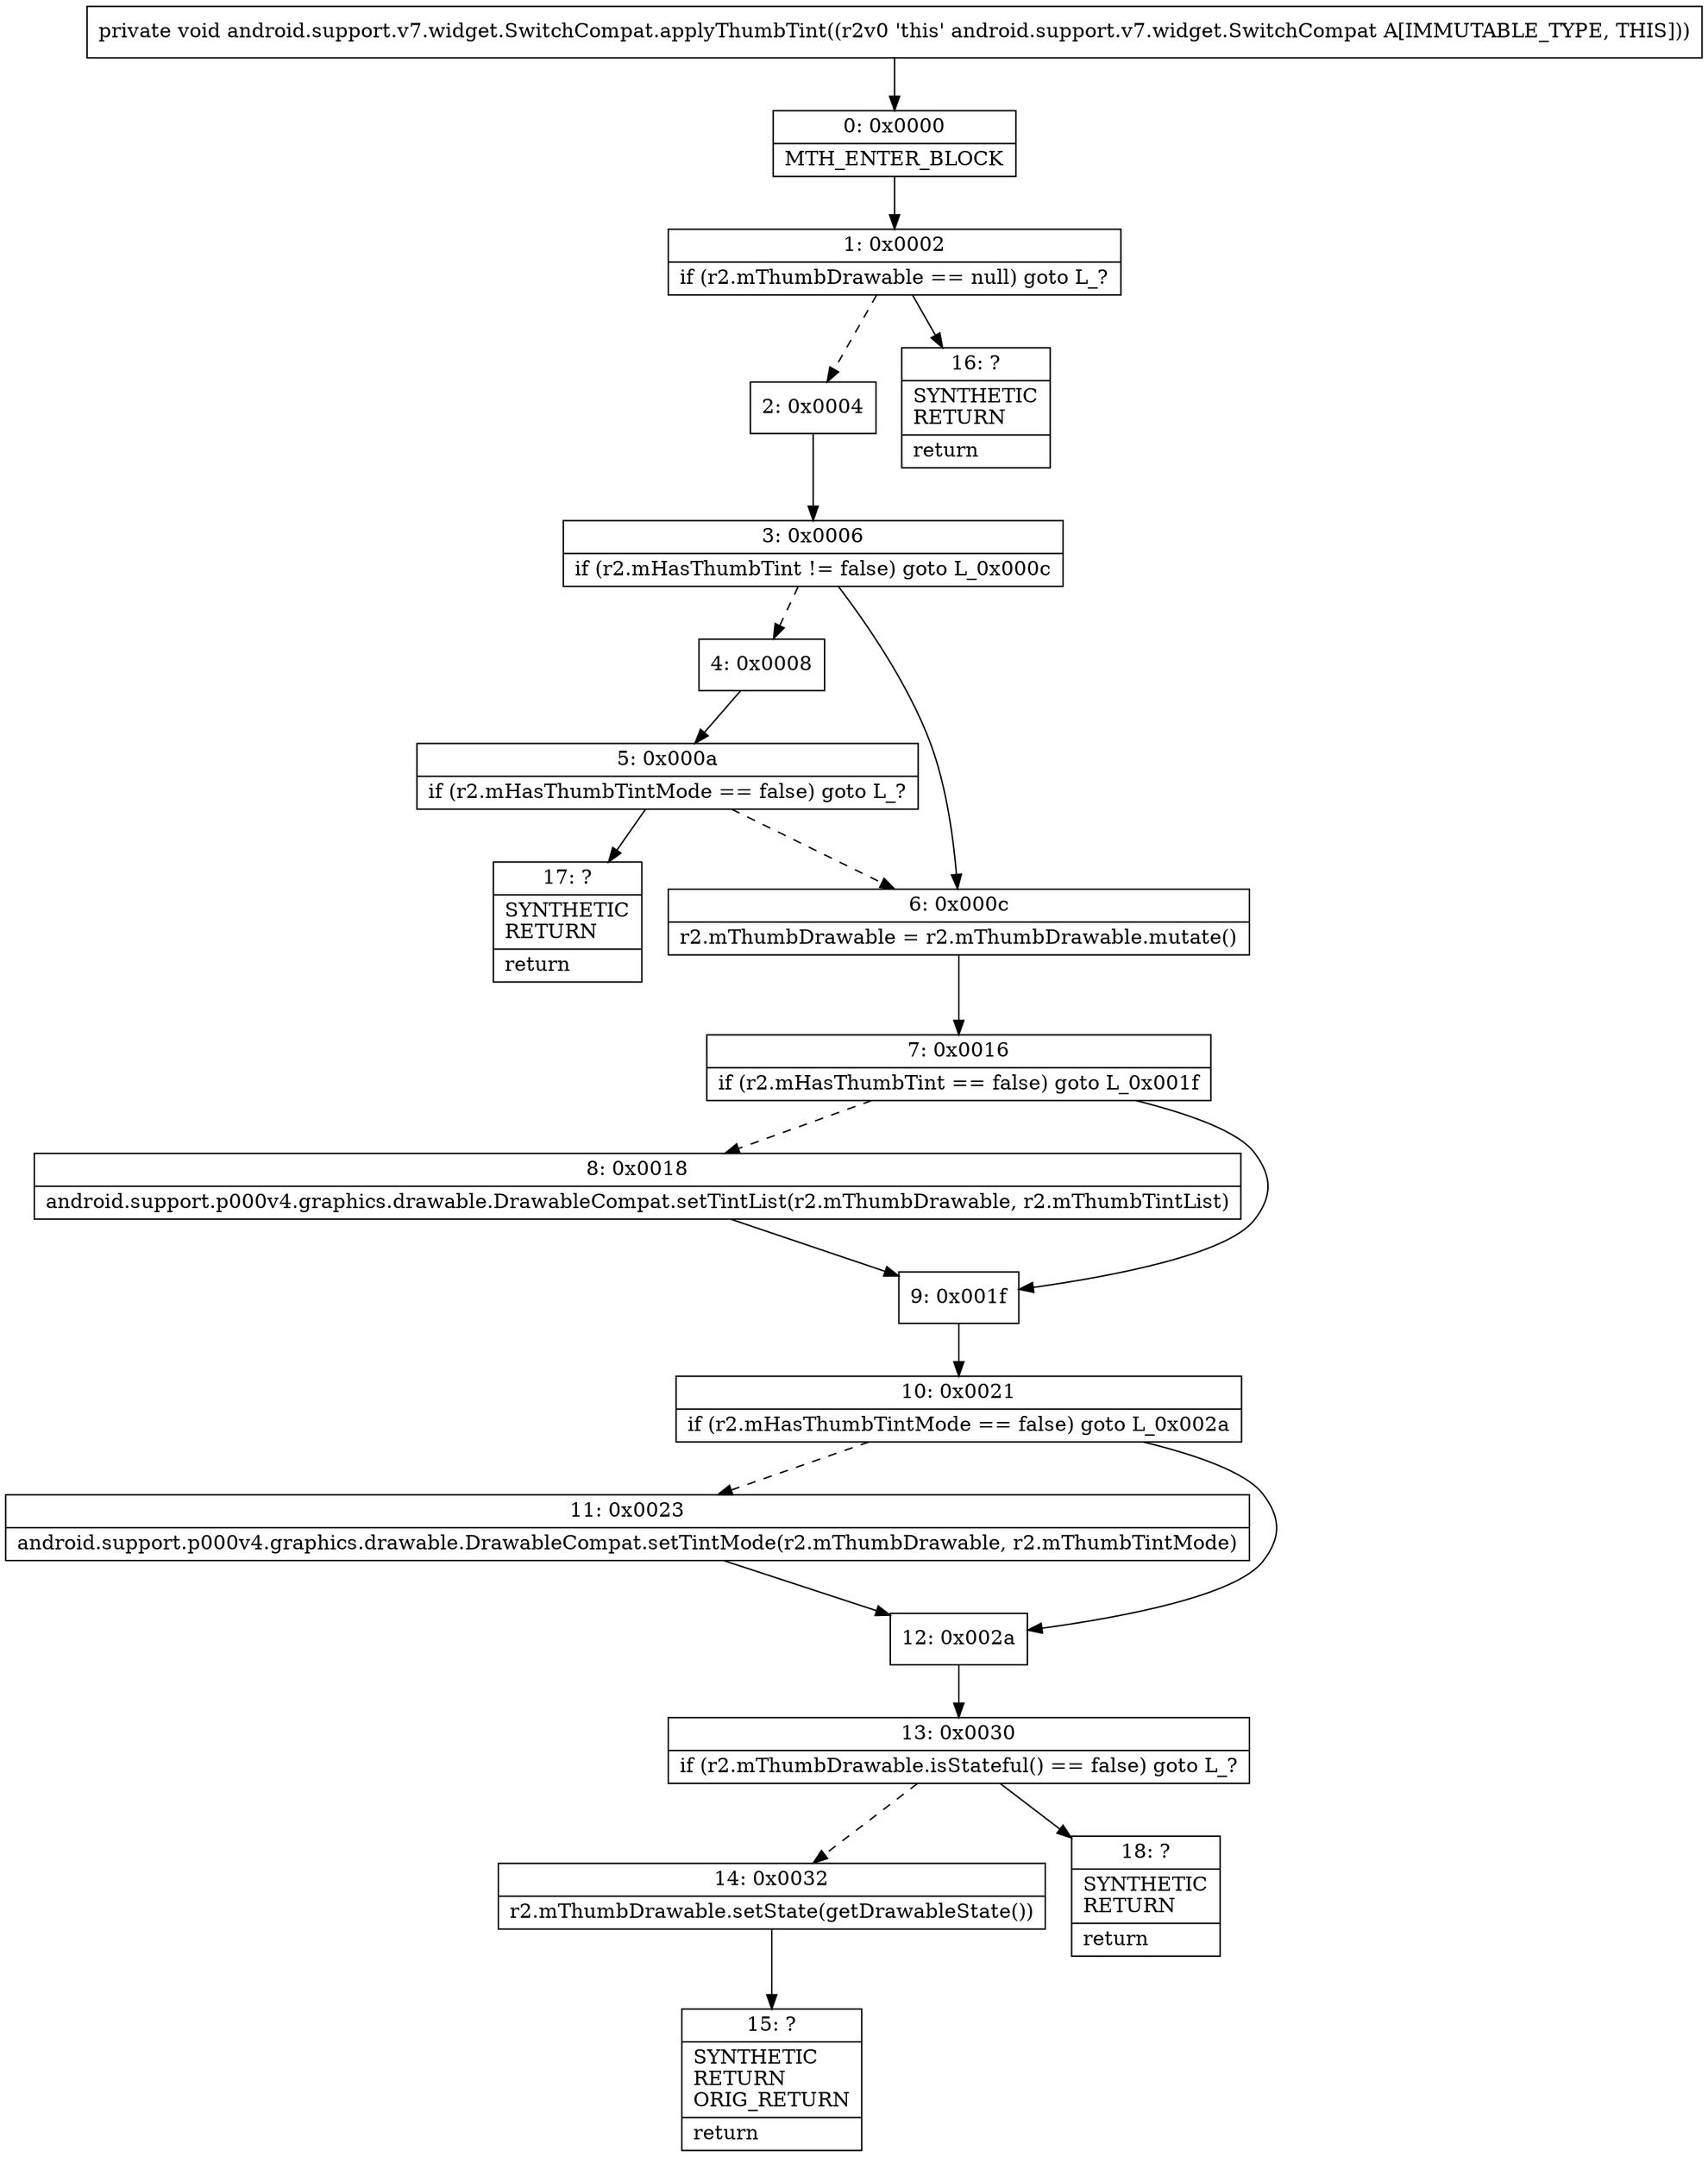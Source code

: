 digraph "CFG forandroid.support.v7.widget.SwitchCompat.applyThumbTint()V" {
Node_0 [shape=record,label="{0\:\ 0x0000|MTH_ENTER_BLOCK\l}"];
Node_1 [shape=record,label="{1\:\ 0x0002|if (r2.mThumbDrawable == null) goto L_?\l}"];
Node_2 [shape=record,label="{2\:\ 0x0004}"];
Node_3 [shape=record,label="{3\:\ 0x0006|if (r2.mHasThumbTint != false) goto L_0x000c\l}"];
Node_4 [shape=record,label="{4\:\ 0x0008}"];
Node_5 [shape=record,label="{5\:\ 0x000a|if (r2.mHasThumbTintMode == false) goto L_?\l}"];
Node_6 [shape=record,label="{6\:\ 0x000c|r2.mThumbDrawable = r2.mThumbDrawable.mutate()\l}"];
Node_7 [shape=record,label="{7\:\ 0x0016|if (r2.mHasThumbTint == false) goto L_0x001f\l}"];
Node_8 [shape=record,label="{8\:\ 0x0018|android.support.p000v4.graphics.drawable.DrawableCompat.setTintList(r2.mThumbDrawable, r2.mThumbTintList)\l}"];
Node_9 [shape=record,label="{9\:\ 0x001f}"];
Node_10 [shape=record,label="{10\:\ 0x0021|if (r2.mHasThumbTintMode == false) goto L_0x002a\l}"];
Node_11 [shape=record,label="{11\:\ 0x0023|android.support.p000v4.graphics.drawable.DrawableCompat.setTintMode(r2.mThumbDrawable, r2.mThumbTintMode)\l}"];
Node_12 [shape=record,label="{12\:\ 0x002a}"];
Node_13 [shape=record,label="{13\:\ 0x0030|if (r2.mThumbDrawable.isStateful() == false) goto L_?\l}"];
Node_14 [shape=record,label="{14\:\ 0x0032|r2.mThumbDrawable.setState(getDrawableState())\l}"];
Node_15 [shape=record,label="{15\:\ ?|SYNTHETIC\lRETURN\lORIG_RETURN\l|return\l}"];
Node_16 [shape=record,label="{16\:\ ?|SYNTHETIC\lRETURN\l|return\l}"];
Node_17 [shape=record,label="{17\:\ ?|SYNTHETIC\lRETURN\l|return\l}"];
Node_18 [shape=record,label="{18\:\ ?|SYNTHETIC\lRETURN\l|return\l}"];
MethodNode[shape=record,label="{private void android.support.v7.widget.SwitchCompat.applyThumbTint((r2v0 'this' android.support.v7.widget.SwitchCompat A[IMMUTABLE_TYPE, THIS])) }"];
MethodNode -> Node_0;
Node_0 -> Node_1;
Node_1 -> Node_2[style=dashed];
Node_1 -> Node_16;
Node_2 -> Node_3;
Node_3 -> Node_4[style=dashed];
Node_3 -> Node_6;
Node_4 -> Node_5;
Node_5 -> Node_6[style=dashed];
Node_5 -> Node_17;
Node_6 -> Node_7;
Node_7 -> Node_8[style=dashed];
Node_7 -> Node_9;
Node_8 -> Node_9;
Node_9 -> Node_10;
Node_10 -> Node_11[style=dashed];
Node_10 -> Node_12;
Node_11 -> Node_12;
Node_12 -> Node_13;
Node_13 -> Node_14[style=dashed];
Node_13 -> Node_18;
Node_14 -> Node_15;
}

